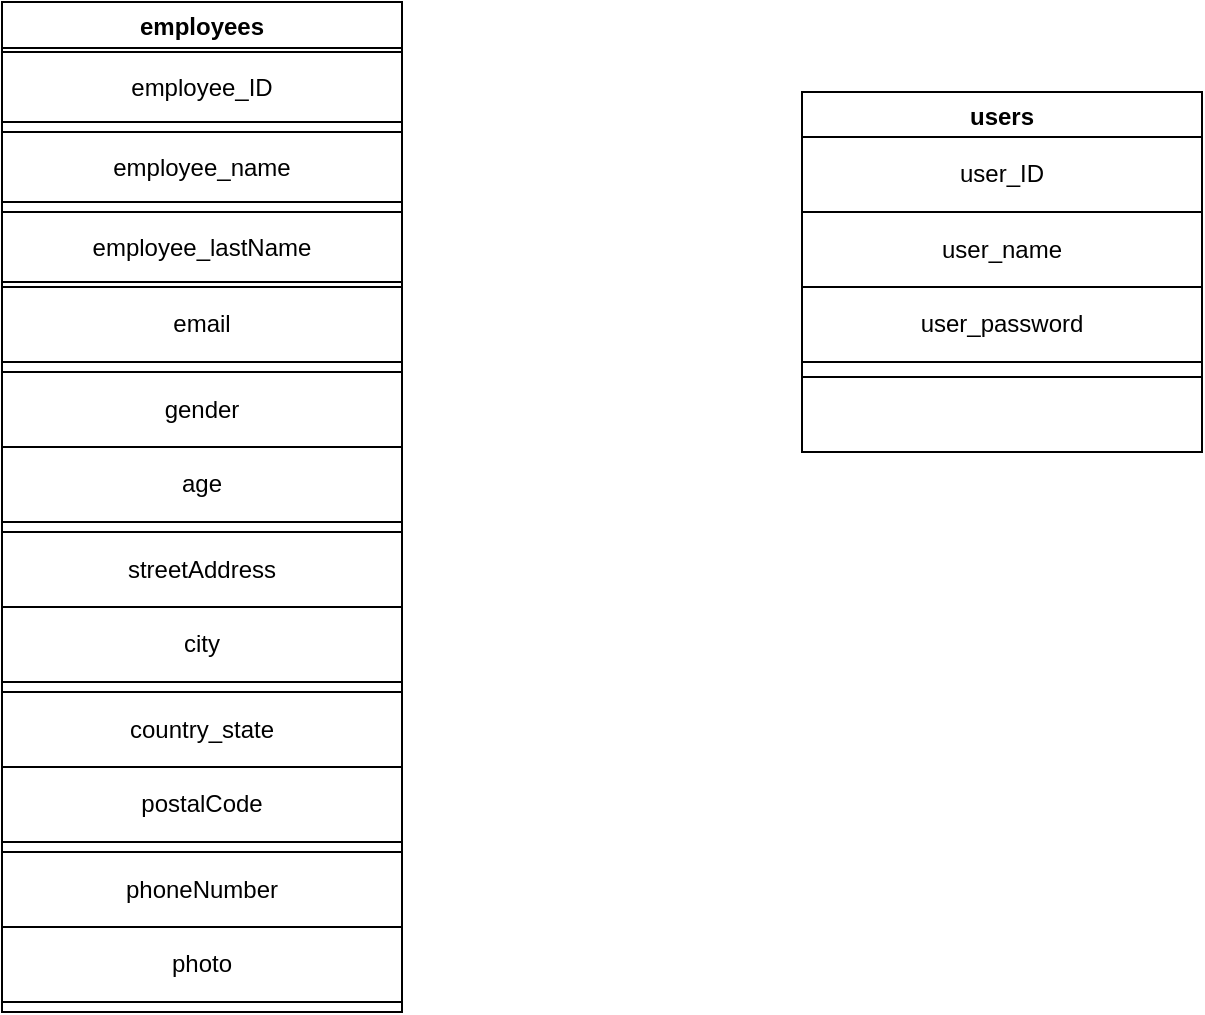 <mxfile version="13.1.3">
    <diagram id="6hGFLwfOUW9BJ-s0fimq" name="Page-1">
        <mxGraphModel dx="488" dy="401" grid="1" gridSize="10" guides="1" tooltips="1" connect="1" arrows="1" fold="1" page="1" pageScale="1" pageWidth="827" pageHeight="1169" math="0" shadow="0">
            <root>
                <mxCell id="0"/>
                <mxCell id="1" parent="0"/>
                <mxCell id="5" value="employees" style="swimlane;" parent="1" vertex="1">
                    <mxGeometry x="40" y="15" width="200" height="505" as="geometry">
                        <mxRectangle x="40" y="40" width="60" height="23" as="alternateBounds"/>
                    </mxGeometry>
                </mxCell>
                <mxCell id="7" value="employee_ID" style="rounded=0;whiteSpace=wrap;html=1;" parent="5" vertex="1">
                    <mxGeometry y="25" width="200" height="35" as="geometry"/>
                </mxCell>
                <mxCell id="8" value="employee_name" style="rounded=0;whiteSpace=wrap;html=1;" parent="5" vertex="1">
                    <mxGeometry y="65" width="200" height="35" as="geometry"/>
                </mxCell>
                <mxCell id="9" value="employee_lastName" style="rounded=0;whiteSpace=wrap;html=1;" parent="5" vertex="1">
                    <mxGeometry y="105" width="200" height="35" as="geometry"/>
                </mxCell>
                <mxCell id="10" value="email" style="rounded=0;whiteSpace=wrap;html=1;" parent="5" vertex="1">
                    <mxGeometry y="142.5" width="200" height="37.5" as="geometry"/>
                </mxCell>
                <mxCell id="11" value="gender" style="rounded=0;whiteSpace=wrap;html=1;" parent="5" vertex="1">
                    <mxGeometry y="185" width="200" height="37.5" as="geometry"/>
                </mxCell>
                <mxCell id="12" value="age" style="rounded=0;whiteSpace=wrap;html=1;" parent="5" vertex="1">
                    <mxGeometry y="222.5" width="200" height="37.5" as="geometry"/>
                </mxCell>
                <mxCell id="13" value="streetAddress" style="rounded=0;whiteSpace=wrap;html=1;" parent="5" vertex="1">
                    <mxGeometry y="265" width="200" height="37.5" as="geometry"/>
                </mxCell>
                <mxCell id="14" value="city" style="rounded=0;whiteSpace=wrap;html=1;" parent="5" vertex="1">
                    <mxGeometry y="302.5" width="200" height="37.5" as="geometry"/>
                </mxCell>
                <mxCell id="15" value="country_state" style="rounded=0;whiteSpace=wrap;html=1;" parent="5" vertex="1">
                    <mxGeometry y="345" width="200" height="37.5" as="geometry"/>
                </mxCell>
                <mxCell id="16" value="postalCode" style="rounded=0;whiteSpace=wrap;html=1;" parent="5" vertex="1">
                    <mxGeometry y="382.5" width="200" height="37.5" as="geometry"/>
                </mxCell>
                <mxCell id="17" value="phoneNumber" style="rounded=0;whiteSpace=wrap;html=1;" parent="5" vertex="1">
                    <mxGeometry y="425" width="200" height="37.5" as="geometry"/>
                </mxCell>
                <mxCell id="18" value="photo" style="rounded=0;whiteSpace=wrap;html=1;" parent="5" vertex="1">
                    <mxGeometry y="462.5" width="200" height="37.5" as="geometry"/>
                </mxCell>
                <mxCell id="20" style="edgeStyle=orthogonalEdgeStyle;rounded=0;orthogonalLoop=1;jettySize=auto;html=1;exitX=0.5;exitY=0;exitDx=0;exitDy=0;" parent="1" source="6" edge="1">
                    <mxGeometry relative="1" as="geometry">
                        <mxPoint x="540" y="60" as="targetPoint"/>
                    </mxGeometry>
                </mxCell>
                <mxCell id="6" value="users" style="swimlane;" parent="1" vertex="1">
                    <mxGeometry x="440" y="60" width="200" height="180" as="geometry"/>
                </mxCell>
                <mxCell id="19" value="user_ID" style="rounded=0;whiteSpace=wrap;html=1;" parent="6" vertex="1">
                    <mxGeometry y="22.5" width="200" height="37.5" as="geometry"/>
                </mxCell>
                <mxCell id="21" value="user_name" style="rounded=0;whiteSpace=wrap;html=1;" parent="6" vertex="1">
                    <mxGeometry y="60" width="200" height="37.5" as="geometry"/>
                </mxCell>
                <mxCell id="22" value="user_password" style="rounded=0;whiteSpace=wrap;html=1;" parent="6" vertex="1">
                    <mxGeometry y="97.5" width="200" height="37.5" as="geometry"/>
                </mxCell>
                <mxCell id="23" value="" style="rounded=0;whiteSpace=wrap;html=1;" parent="6" vertex="1">
                    <mxGeometry y="142.5" width="200" height="37.5" as="geometry"/>
                </mxCell>
            </root>
        </mxGraphModel>
    </diagram>
</mxfile>